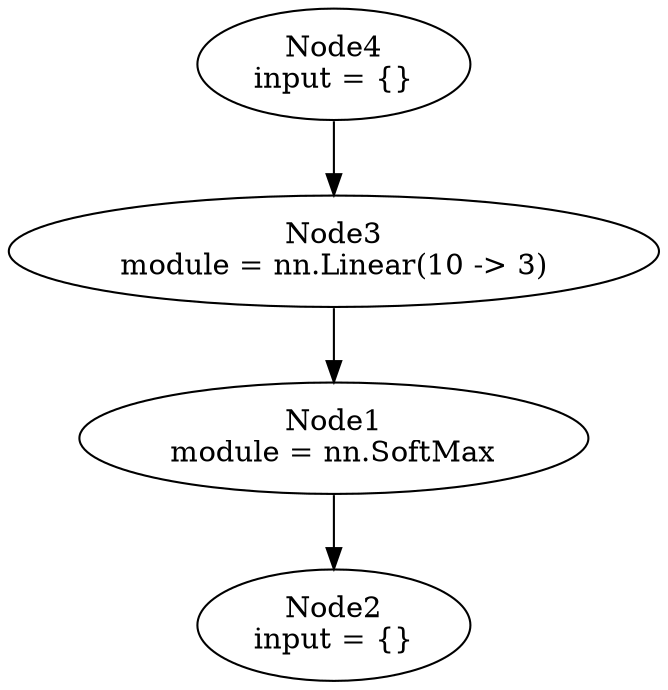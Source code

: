 digraph G {
	graph [bb="0,0,250.04,311.65"];
	node [label="\N",
		shape=oval
	];
	n1	 [height=0.70711,
		label="Node1\nmodule = nn.SoftMax",
		pos="125.02,112.37",
		tooltip="[./model/RNN.lua]:11",
		width=2.7379];
	n2	 [height=0.70711,
		label="Node2\ninput = {}",
		pos="125.02,25.456",
		tooltip="[[C]]:-1",
		width=1.4361];
	n1 -> n2	 [pos="e,125.02,50.961 125.02,86.808 125.02,78.799 125.02,69.75 125.02,61.142"];
	n3	 [height=0.70711,
		label="Node3\nmodule = nn.Linear(10 -> 3)",
		pos="125.02,199.28",
		tooltip="[./model/RNN.lua]:10",
		width=3.4727];
	n3 -> n1	 [pos="e,125.02,137.87 125.02,173.72 125.02,165.71 125.02,156.66 125.02,148.05"];
	n4	 [height=0.70711,
		label="Node4\ninput = {}",
		pos="125.02,286.19",
		tooltip="[[C]]:-1",
		width=1.4361];
	n4 -> n3	 [pos="e,125.02,224.78 125.02,260.63 125.02,252.62 125.02,243.57 125.02,234.97"];
}
